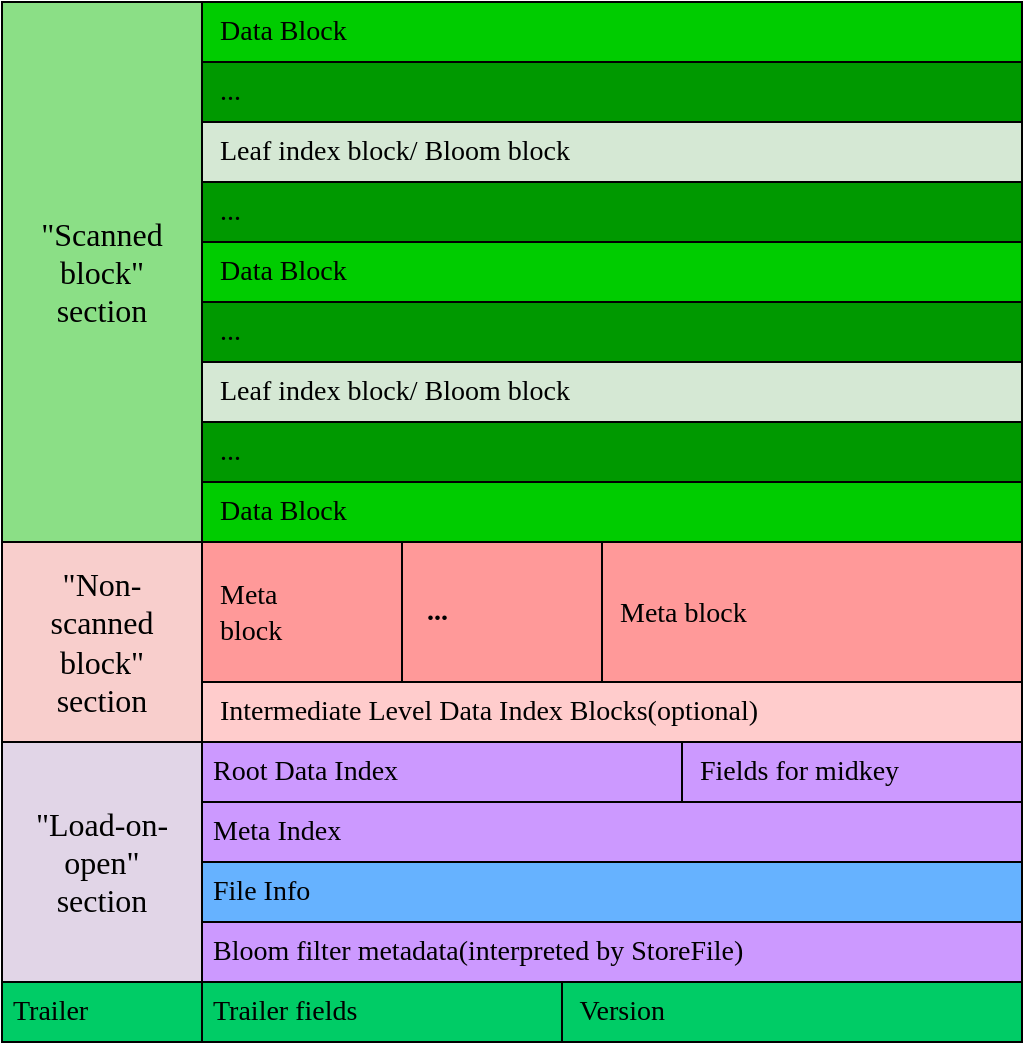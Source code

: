 <mxfile version="21.2.8" type="device">
  <diagram name="Page-1" id="XnzADeMt7MzlG9ctFfFO">
    <mxGraphModel dx="744" dy="697" grid="1" gridSize="10" guides="1" tooltips="1" connect="1" arrows="1" fold="1" page="1" pageScale="1" pageWidth="827" pageHeight="1169" math="0" shadow="0">
      <root>
        <mxCell id="0" />
        <mxCell id="1" parent="0" />
        <mxCell id="WkpC6kVZL-U_Vdv6IYgv-1" value="&lt;font style=&quot;font-size: 16px;&quot; face=&quot;Verdana&quot;&gt;&quot;Scanned&lt;br&gt;block&quot;&lt;br&gt;section&lt;/font&gt;" style="rounded=0;whiteSpace=wrap;html=1;align=center;fillColor=#8bdf86;strokeColor=#000000;" vertex="1" parent="1">
          <mxGeometry x="80" y="190" width="100" height="270" as="geometry" />
        </mxCell>
        <mxCell id="WkpC6kVZL-U_Vdv6IYgv-3" value="&lt;font style=&quot;font-size: 14px;&quot; face=&quot;Verdana&quot;&gt;&amp;nbsp; Data Block&lt;/font&gt;" style="rounded=0;whiteSpace=wrap;html=1;align=left;fillColor=#00CC00;strokeColor=#000000;" vertex="1" parent="1">
          <mxGeometry x="180" y="190" width="410" height="30" as="geometry" />
        </mxCell>
        <mxCell id="WkpC6kVZL-U_Vdv6IYgv-7" value="&lt;font style=&quot;font-size: 14px;&quot; face=&quot;Verdana&quot;&gt;&amp;nbsp; Leaf index block/ Bloom block&lt;/font&gt;" style="rounded=0;whiteSpace=wrap;html=1;align=left;fillColor=#d5e8d4;strokeColor=#000000;" vertex="1" parent="1">
          <mxGeometry x="180" y="250" width="410" height="30" as="geometry" />
        </mxCell>
        <mxCell id="WkpC6kVZL-U_Vdv6IYgv-14" value="&lt;font style=&quot;font-size: 14px;&quot; face=&quot;Verdana&quot;&gt;&amp;nbsp; ...&lt;/font&gt;" style="rounded=0;whiteSpace=wrap;html=1;align=left;fillColor=#009900;strokeColor=#000000;" vertex="1" parent="1">
          <mxGeometry x="180" y="220" width="410" height="30" as="geometry" />
        </mxCell>
        <mxCell id="WkpC6kVZL-U_Vdv6IYgv-17" value="&lt;font style=&quot;font-size: 14px;&quot; face=&quot;Verdana&quot;&gt;&amp;nbsp; Leaf index block/ Bloom block&lt;/font&gt;" style="rounded=0;whiteSpace=wrap;html=1;align=left;fillColor=#d5e8d4;strokeColor=#000000;" vertex="1" parent="1">
          <mxGeometry x="180" y="370" width="410" height="30" as="geometry" />
        </mxCell>
        <mxCell id="WkpC6kVZL-U_Vdv6IYgv-18" value="&lt;font style=&quot;font-size: 14px;&quot; face=&quot;Verdana&quot;&gt;&amp;nbsp; Data Block&lt;/font&gt;" style="rounded=0;whiteSpace=wrap;html=1;align=left;fillColor=#00CC00;strokeColor=#000000;" vertex="1" parent="1">
          <mxGeometry x="180" y="310" width="410" height="30" as="geometry" />
        </mxCell>
        <mxCell id="WkpC6kVZL-U_Vdv6IYgv-19" value="&lt;font style=&quot;font-size: 14px;&quot; face=&quot;Verdana&quot;&gt;&amp;nbsp; Data Block&lt;/font&gt;" style="rounded=0;whiteSpace=wrap;html=1;align=left;fillColor=#00CC00;strokeColor=#000000;" vertex="1" parent="1">
          <mxGeometry x="180" y="430" width="410" height="30" as="geometry" />
        </mxCell>
        <mxCell id="WkpC6kVZL-U_Vdv6IYgv-24" value="&lt;font style=&quot;font-size: 16px;&quot; face=&quot;Verdana&quot;&gt;&quot;Non-&lt;br&gt;scanned&lt;br&gt;block&quot;&lt;br&gt;section&lt;/font&gt;" style="rounded=0;whiteSpace=wrap;html=1;align=center;fillColor=#f8cecc;strokeColor=#000000;" vertex="1" parent="1">
          <mxGeometry x="80" y="460" width="100" height="100" as="geometry" />
        </mxCell>
        <mxCell id="WkpC6kVZL-U_Vdv6IYgv-25" value="&lt;span style=&quot;font-size: 14px;&quot;&gt;&lt;font style=&quot;&quot; face=&quot;Verdana&quot;&gt;&amp;nbsp; Meta&lt;br&gt;&amp;nbsp; block&lt;/font&gt;&lt;/span&gt;" style="rounded=0;whiteSpace=wrap;html=1;fillColor=#FF9999;strokeColor=#000000;align=left;" vertex="1" parent="1">
          <mxGeometry x="180" y="460" width="100" height="70" as="geometry" />
        </mxCell>
        <mxCell id="WkpC6kVZL-U_Vdv6IYgv-26" value="&lt;div style=&quot;&quot;&gt;&lt;b style=&quot;font-size: 14px; font-family: Verdana; background-color: initial;&quot;&gt;&amp;nbsp; &amp;nbsp;...&lt;/b&gt;&lt;/div&gt;" style="rounded=0;whiteSpace=wrap;html=1;fillColor=#FF9999;strokeColor=#000000;align=left;" vertex="1" parent="1">
          <mxGeometry x="280" y="460" width="100" height="70" as="geometry" />
        </mxCell>
        <mxCell id="WkpC6kVZL-U_Vdv6IYgv-27" value="&lt;span style=&quot;font-size: 14px;&quot;&gt;&lt;font style=&quot;&quot; face=&quot;Verdana&quot;&gt;&amp;nbsp; Meta block&lt;/font&gt;&lt;/span&gt;" style="rounded=0;whiteSpace=wrap;html=1;fillColor=#FF9999;strokeColor=#000000;align=left;" vertex="1" parent="1">
          <mxGeometry x="380" y="460" width="210" height="70" as="geometry" />
        </mxCell>
        <mxCell id="WkpC6kVZL-U_Vdv6IYgv-28" value="&lt;font style=&quot;font-size: 14px;&quot; face=&quot;Verdana&quot;&gt;&amp;nbsp; ...&lt;/font&gt;" style="rounded=0;whiteSpace=wrap;html=1;align=left;fillColor=#009900;strokeColor=#000000;" vertex="1" parent="1">
          <mxGeometry x="180" y="280" width="410" height="30" as="geometry" />
        </mxCell>
        <mxCell id="WkpC6kVZL-U_Vdv6IYgv-29" value="&lt;font style=&quot;font-size: 14px;&quot; face=&quot;Verdana&quot;&gt;&amp;nbsp; ...&lt;/font&gt;" style="rounded=0;whiteSpace=wrap;html=1;align=left;fillColor=#009900;strokeColor=#000000;" vertex="1" parent="1">
          <mxGeometry x="180" y="340" width="410" height="30" as="geometry" />
        </mxCell>
        <mxCell id="WkpC6kVZL-U_Vdv6IYgv-30" value="&lt;font style=&quot;font-size: 14px;&quot; face=&quot;Verdana&quot;&gt;&amp;nbsp; ...&lt;/font&gt;" style="rounded=0;whiteSpace=wrap;html=1;align=left;fillColor=#009900;strokeColor=#000000;" vertex="1" parent="1">
          <mxGeometry x="180" y="400" width="410" height="30" as="geometry" />
        </mxCell>
        <mxCell id="WkpC6kVZL-U_Vdv6IYgv-31" value="&lt;font face=&quot;Verdana&quot; style=&quot;font-size: 14px;&quot;&gt;&amp;nbsp; Intermediate Level Data Index Blocks(optional)&lt;/font&gt;" style="rounded=0;whiteSpace=wrap;html=1;align=left;fillColor=#FFCCCC;" vertex="1" parent="1">
          <mxGeometry x="180" y="530" width="410" height="30" as="geometry" />
        </mxCell>
        <mxCell id="WkpC6kVZL-U_Vdv6IYgv-32" value="&lt;font style=&quot;font-size: 16px;&quot; face=&quot;Verdana&quot;&gt;&quot;Load-on-&lt;br&gt;open&quot;&lt;br&gt;section&lt;/font&gt;" style="rounded=0;whiteSpace=wrap;html=1;align=center;fillColor=#e1d5e7;strokeColor=#000000;" vertex="1" parent="1">
          <mxGeometry x="80" y="560" width="100" height="120" as="geometry" />
        </mxCell>
        <mxCell id="WkpC6kVZL-U_Vdv6IYgv-33" value="&lt;font face=&quot;Verdana&quot; style=&quot;font-size: 14px;&quot;&gt;&amp;nbsp;Root Data Index&lt;/font&gt;" style="rounded=0;whiteSpace=wrap;html=1;align=left;fillColor=#CC99FF;strokeColor=#000000;" vertex="1" parent="1">
          <mxGeometry x="180" y="560" width="240" height="30" as="geometry" />
        </mxCell>
        <mxCell id="WkpC6kVZL-U_Vdv6IYgv-35" value="&lt;font face=&quot;Verdana&quot; style=&quot;font-size: 14px;&quot;&gt;&amp;nbsp; Fields for midkey&lt;/font&gt;" style="rounded=0;whiteSpace=wrap;html=1;align=left;fillColor=#CC99FF;" vertex="1" parent="1">
          <mxGeometry x="420" y="560" width="170" height="30" as="geometry" />
        </mxCell>
        <mxCell id="WkpC6kVZL-U_Vdv6IYgv-37" value="&lt;font face=&quot;Verdana&quot;&gt;&lt;span style=&quot;font-size: 14px;&quot;&gt;&amp;nbsp;Meta Index&lt;/span&gt;&lt;/font&gt;" style="rounded=0;whiteSpace=wrap;html=1;align=left;fillColor=#CC99FF;strokeColor=#000000;" vertex="1" parent="1">
          <mxGeometry x="180" y="590" width="410" height="30" as="geometry" />
        </mxCell>
        <mxCell id="WkpC6kVZL-U_Vdv6IYgv-38" value="&lt;font face=&quot;Verdana&quot;&gt;&lt;span style=&quot;font-size: 14px;&quot;&gt;&amp;nbsp;File Info&lt;/span&gt;&lt;/font&gt;" style="rounded=0;whiteSpace=wrap;html=1;align=left;fillColor=#66B2FF;strokeColor=#000000;" vertex="1" parent="1">
          <mxGeometry x="180" y="620" width="410" height="30" as="geometry" />
        </mxCell>
        <mxCell id="WkpC6kVZL-U_Vdv6IYgv-39" value="&lt;font face=&quot;Verdana&quot;&gt;&lt;span style=&quot;font-size: 14px;&quot;&gt;&amp;nbsp;Bloom filter metadata(interpreted by StoreFile)&lt;/span&gt;&lt;/font&gt;" style="rounded=0;whiteSpace=wrap;html=1;align=left;fillColor=#CC99FF;strokeColor=#000000;" vertex="1" parent="1">
          <mxGeometry x="180" y="650" width="410" height="30" as="geometry" />
        </mxCell>
        <mxCell id="WkpC6kVZL-U_Vdv6IYgv-40" value="&lt;font face=&quot;Verdana&quot;&gt;&lt;span style=&quot;font-size: 14px;&quot;&gt;&amp;nbsp;Trailer&lt;/span&gt;&lt;/font&gt;" style="rounded=0;whiteSpace=wrap;html=1;align=left;fillColor=#00CC66;strokeColor=#000000;" vertex="1" parent="1">
          <mxGeometry x="80" y="680" width="100" height="30" as="geometry" />
        </mxCell>
        <mxCell id="WkpC6kVZL-U_Vdv6IYgv-41" value="&lt;font face=&quot;Verdana&quot;&gt;&lt;span style=&quot;font-size: 14px;&quot;&gt;&amp;nbsp;Trailer fields&lt;/span&gt;&lt;/font&gt;" style="rounded=0;whiteSpace=wrap;html=1;align=left;fillColor=#00CC66;strokeColor=#000000;" vertex="1" parent="1">
          <mxGeometry x="180" y="680" width="180" height="30" as="geometry" />
        </mxCell>
        <mxCell id="WkpC6kVZL-U_Vdv6IYgv-42" value="&lt;font face=&quot;Verdana&quot;&gt;&lt;span style=&quot;font-size: 14px;&quot;&gt;&amp;nbsp; Version&lt;/span&gt;&lt;/font&gt;" style="rounded=0;whiteSpace=wrap;html=1;align=left;fillColor=#00CC66;strokeColor=#000000;" vertex="1" parent="1">
          <mxGeometry x="360" y="680" width="230" height="30" as="geometry" />
        </mxCell>
      </root>
    </mxGraphModel>
  </diagram>
</mxfile>
